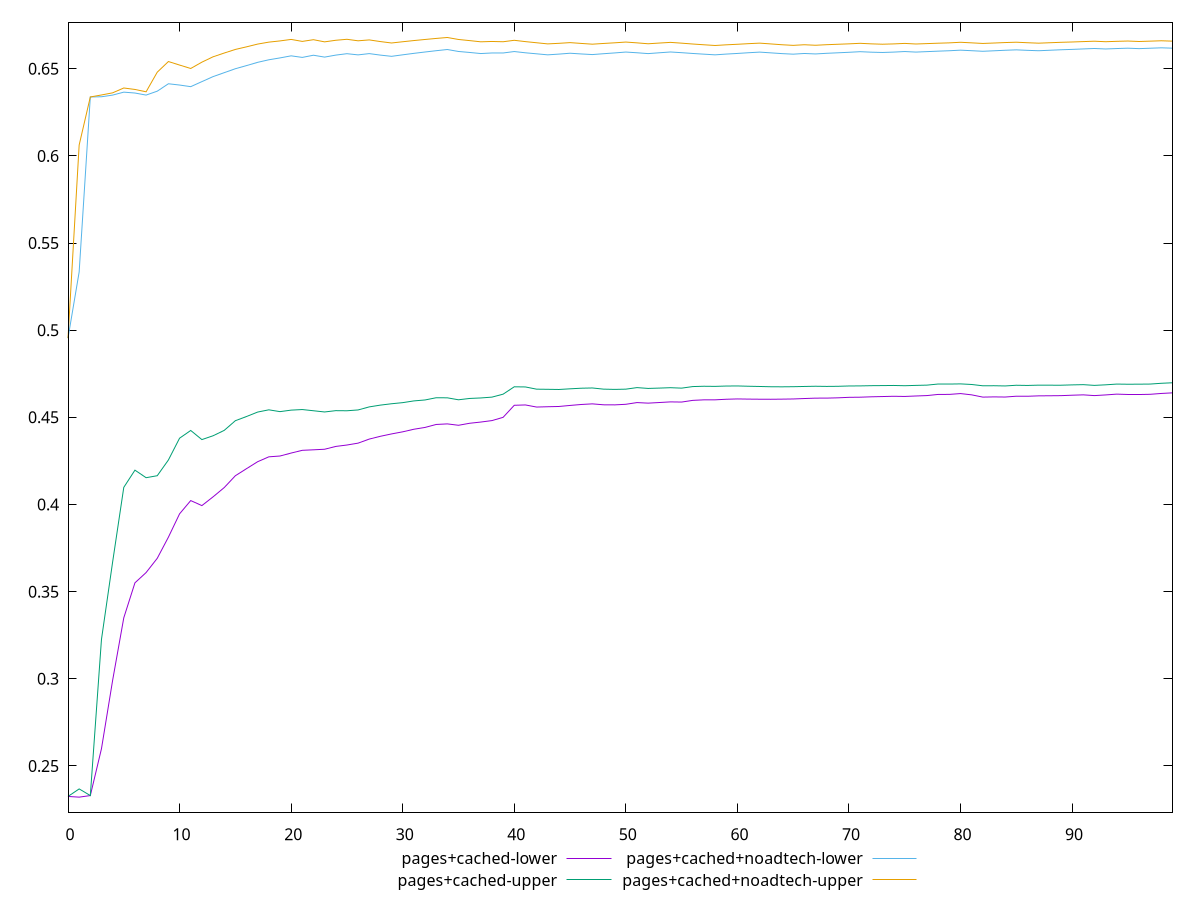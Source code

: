reset

$pagesCachedLower <<EOF
0 0.23248708341024593
1 0.23208257384645933
2 0.23299291403081346
3 0.2598781106138158
4 0.29910190405591747
5 0.33497835445685475
6 0.355057424492932
7 0.36094388917479
8 0.36912590776372345
9 0.38125595854711486
10 0.394633422470334
11 0.40224125869173305
12 0.3993600238725278
13 0.4043713655658808
14 0.40969243659026
15 0.416494119661389
16 0.4205530537924434
17 0.42454693788939546
18 0.4273436387718196
19 0.4278080676996125
20 0.42950808407251045
21 0.4310782975577141
22 0.43136882350498207
23 0.43169293266076486
24 0.4333068023996488
25 0.434115479032626
26 0.4351963489533666
27 0.43752601222020165
28 0.43912543473025967
29 0.440481993415068
30 0.4416904168114248
31 0.44316709133395227
32 0.4442064919061186
33 0.4459098655767092
34 0.44623897842452875
35 0.4454418163099425
36 0.44659874964061463
37 0.44729712375680314
38 0.44813598267704696
39 0.4500133768377884
40 0.45691792419523797
41 0.45711123263371506
42 0.45590529744215164
43 0.45608380736137877
44 0.45623325163563544
45 0.45682895270930785
46 0.45737232726072535
47 0.4577317095643327
48 0.45719608308197857
49 0.457153115239089
50 0.4574862102008504
51 0.4584692040755742
52 0.4581444164804017
53 0.458498583586603
54 0.45886596018340015
55 0.4587644759950695
56 0.4597341423937844
57 0.4600396288325578
58 0.46004768966005694
59 0.46037444960883417
60 0.4605617435712988
61 0.46045908145949627
62 0.46039767217700445
63 0.46036533131518925
64 0.460441693484913
65 0.46053738137648026
66 0.46078778039710094
67 0.4610138976955629
68 0.4610292544217663
69 0.4611930040113641
70 0.4614776703728539
71 0.4615555285680855
72 0.461780969166535
73 0.46192848298828204
74 0.46208765685358233
75 0.46198375627181093
76 0.4622508902201563
77 0.4624879203015945
78 0.4631519532297502
79 0.4631621838294485
80 0.4636350449226341
81 0.4628984812669914
82 0.4616092394844596
83 0.46173161364786564
84 0.46165251481805253
85 0.4621201797335038
86 0.4620900593812996
87 0.4623287140024573
88 0.462379930681063
89 0.4624460779729885
90 0.4626959865347189
91 0.462901306999816
92 0.46247450701420123
93 0.46285518465496206
94 0.46331558540519524
95 0.46311539154195797
96 0.4630879441834246
97 0.46321801782316385
98 0.4637021055117435
99 0.46404979294986787
EOF

$pagesCachedUpper <<EOF
0 0.23248708341024593
1 0.23680341170530952
2 0.23299291403081346
3 0.3225842592552891
4 0.36699481428730335
5 0.40983923430388935
6 0.4196920049856744
7 0.41536940099693714
8 0.4165076661991072
9 0.42553923628840234
10 0.43802932859724836
11 0.44246808553976497
12 0.4372305922037294
13 0.43942070074073136
14 0.4425118017431201
15 0.4480762387134843
16 0.450478640137212
17 0.4530284359664848
18 0.4543104297777759
19 0.45327370796591177
20 0.4541347771068423
21 0.4544733980201696
22 0.4537803490176907
23 0.45308206167436743
24 0.45383417589750463
25 0.45377213095711316
26 0.4542402939501587
27 0.4559916145324325
28 0.4570111184791972
29 0.457794954260596
30 0.45843328648804477
31 0.4594293250622885
32 0.45996485062808057
33 0.46124246091764054
34 0.46119737329115795
35 0.4600706269468122
36 0.4608354343093203
37 0.4611229117495465
38 0.4615988730274048
39 0.4632945825633873
40 0.46752693425400865
41 0.46743556327991115
42 0.4661631706880602
43 0.4660813740782892
44 0.4659826245413464
45 0.4663644507711214
46 0.4667048477943258
47 0.4668491833114669
48 0.4661823964403138
49 0.46602968721649146
50 0.4661705878062698
51 0.46706011527772234
52 0.46658855910523267
53 0.46678166615914896
54 0.4670073736078549
55 0.46675523120846246
56 0.46765238062308256
57 0.4678325819016139
58 0.4677656274003159
59 0.4679561985484973
60 0.4680093579394344
61 0.4678387455959823
62 0.46770750754912016
63 0.4675536621423059
64 0.46751075003317427
65 0.4675774515708824
66 0.46771714554637406
67 0.4678363069645197
68 0.46774533848754
69 0.46780571666089155
70 0.4679945028753548
71 0.4680365076721132
72 0.4681675984818492
73 0.4682193203789137
74 0.468288437779791
75 0.46814282660102197
76 0.4683282838126477
77 0.4684812875321938
78 0.46912132561072395
79 0.46908904010780483
80 0.46919354736600904
81 0.4688500466947144
82 0.46810011787253053
83 0.4681364011139677
84 0.46801071350057405
85 0.46840670172072246
86 0.4683002444635626
87 0.46846656822244453
88 0.46844145356210176
89 0.46843228719014035
90 0.468616807302185
91 0.4687532253670714
92 0.46833599139070203
93 0.4686549712133103
94 0.46908096467173366
95 0.4689939635836539
96 0.46902925104962967
97 0.46909257058399045
98 0.46954072388792
99 0.4698299362101886
EOF

$pagesCachedNoadtechLower <<EOF
0 0.4954440904850804
1 0.5334042275805426
2 0.6338151056624212
3 0.63393644545989
4 0.6348903380597898
5 0.6365804212475006
6 0.6360741616126593
7 0.6348958095145218
8 0.6371404524905608
9 0.6413904081542701
10 0.6406565004429381
11 0.639727920152384
12 0.642616154298973
13 0.6454899809100536
14 0.6477480913240512
15 0.6500176640309873
16 0.6518127869799741
17 0.6536878367230325
18 0.6551443878874219
19 0.6562210427990145
20 0.6574145989883895
21 0.6565127333081291
22 0.6577623417182186
23 0.6566881669994006
24 0.6578307328169833
25 0.6586440493888778
26 0.6579632980423916
27 0.6586917131304048
28 0.6578328108072546
29 0.6571296749472814
30 0.6579996713583576
31 0.6588349682197051
32 0.6596109474043269
33 0.6603566931316476
34 0.661042920225455
35 0.6599178576669316
36 0.6593532933348812
37 0.6587233303436958
38 0.6590577962952427
39 0.6590470304633959
40 0.659878490680912
41 0.6591599960799198
42 0.6585743322068731
43 0.6579833174459787
44 0.6584093905149756
45 0.6589039226934708
46 0.6584987690684421
47 0.6581399641705694
48 0.6586286499921368
49 0.6590832633680331
50 0.6595852594468434
51 0.659177969168314
52 0.6586967646854571
53 0.6591691478532674
54 0.6596207166345079
55 0.6592266643008482
56 0.658770862851422
57 0.6583700973947179
58 0.6579860944758142
59 0.6584238130483488
60 0.6587887187484035
61 0.659196536078667
62 0.6595511977033929
63 0.6591211031664029
64 0.6586887995235187
65 0.6583706449542344
66 0.6587683592550763
67 0.6584998554110033
68 0.6588664808568125
69 0.6591578889785944
70 0.6594486593995779
71 0.6597945736976186
72 0.6595107486201797
73 0.6593401009956562
74 0.6595562482084387
75 0.6598837827886516
76 0.6595634464879138
77 0.6598350466051922
78 0.6601003600425441
79 0.6603379593341097
80 0.6606685063226956
81 0.660358549301055
82 0.6600276695040964
83 0.6603118141190064
84 0.6606117545505248
85 0.660848215430084
86 0.6605651192605682
87 0.6603404297655013
88 0.6606211986426981
89 0.6608954625507308
90 0.6611147985086616
91 0.661372100140955
92 0.661629325188491
93 0.6613505041055993
94 0.6615996930568456
95 0.6618020808566669
96 0.6615432534596151
97 0.6617806140735254
98 0.662017476983338
99 0.6618086097888439
EOF

$pagesCachedNoadtechUpper <<EOF
0 0.4954440904850804
1 0.6062353508628193
2 0.6338151056624212
3 0.634960489313421
4 0.6361780480039737
5 0.6389668017378931
6 0.6381237352296709
7 0.6367760431287852
8 0.6480387913718939
9 0.6541469116149194
10 0.6521208550664248
11 0.6501541672453133
12 0.6537837665551312
13 0.6568575315944911
14 0.6590180154318259
15 0.6610861975042822
16 0.662573241586009
17 0.6641567411031379
18 0.6652803154416616
19 0.6659711903215859
20 0.6668336249304698
21 0.6656947151491264
22 0.6666693320011503
23 0.665435010570908
24 0.6663439884079015
25 0.6669047921784251
26 0.6660393688549641
27 0.666550142945802
28 0.6655970687321671
29 0.6647858114321546
30 0.665497772907403
31 0.6661784931402791
32 0.6668010898504887
33 0.6673992197041643
34 0.6679397412437463
35 0.666803418204988
36 0.666151890656664
37 0.6654592108465996
38 0.6656611219562306
39 0.6654975916077758
40 0.6663261804758408
41 0.6655710988833371
42 0.6649181338589958
43 0.6642656122889948
44 0.6645931185312138
45 0.6649948651481581
46 0.6645377161984112
47 0.6641009545431906
48 0.6645136177489255
49 0.6648892524818549
50 0.6653169505477798
51 0.6648606887865112
52 0.6643390045811572
53 0.6647456475547578
54 0.665131615788891
55 0.6646853204100569
56 0.6641935886809078
57 0.6637580822825927
58 0.6633485608843985
59 0.6637348974719579
60 0.6640455439984886
61 0.6644016006741634
62 0.6647034875852648
63 0.6642439284291105
64 0.6637754052858256
65 0.66342339616591
66 0.6637775750433658
67 0.6634803465935408
68 0.6638047123149045
69 0.6640502264979901
70 0.664295124393707
71 0.6645990995238876
72 0.6642875950506182
73 0.6640805107612909
74 0.6642544275061919
75 0.6645442485292677
76 0.6642027549835984
77 0.6644350686949617
78 0.6646624327779616
79 0.66486028720536
80 0.6651935880046478
81 0.664862752357957
82 0.6645153644028469
83 0.6647644569407075
84 0.6650319251844272
85 0.6652315387469222
86 0.6649324604419737
87 0.6646804756075559
88 0.66492962495778
89 0.6651723954339019
90 0.6653580411652402
91 0.6655841363117442
92 0.6658107788940135
93 0.6655159210926532
94 0.665735498204343
95 0.6659062008377221
96 0.6656367619189023
97 0.6658455961606817
98 0.6660543533243073
99 0.6658373305132522
EOF

set key outside below
set xrange [0:99]
set yrange [0.2233654304985136:0.676656884591692]
set trange [0.2233654304985136:0.676656884591692]
set terminal svg size 640, 560 enhanced background rgb 'white'
set output "report_00019_2021-02-10T18-14-37.922Z//meta/scoreEstimate/comparison/sorted/1_vs_2.svg"

plot $pagesCachedLower title "pages+cached-lower" with line, \
     $pagesCachedUpper title "pages+cached-upper" with line, \
     $pagesCachedNoadtechLower title "pages+cached+noadtech-lower" with line, \
     $pagesCachedNoadtechUpper title "pages+cached+noadtech-upper" with line

reset
